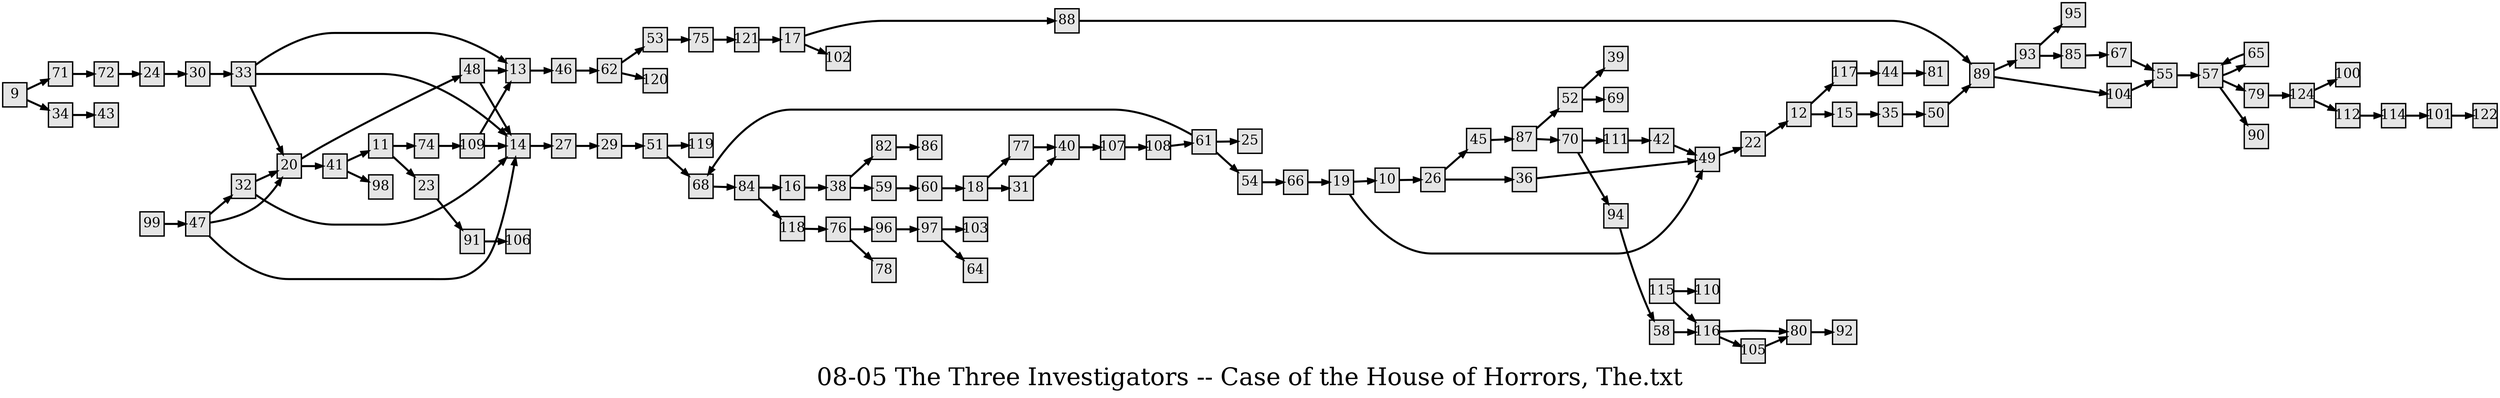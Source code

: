 digraph g{
  graph [ label="08-05 The Three Investigators -- Case of the House of Horrors, The.txt" rankdir=LR, ordering=out, fontsize=36, nodesep="0.35", ranksep="0.45"];
  node  [shape=rect, penwidth=2, fontsize=20, style=filled, fillcolor=grey90, margin="0,0", labelfloat=true, regular=true, fixedsize=true];
  edge  [labelfloat=true, penwidth=3, fontsize=12];
  9 -> 71;
  9 -> 34;
  10 -> 26;
  11 -> 74;
  11 -> 23;
  12 -> 117;
  12 -> 15;
  13 -> 46;
  14 -> 27;
  15 -> 35;
  16 -> 38;
  17 -> 88;
  17 -> 102;
  18 -> 77;
  18 -> 31;
  19 -> 10;
  19 -> 49;
  20 -> 48;
  20 -> 41;
  22 -> 12;
  23 -> 91;
  24 -> 30;
  26 -> 45;
  26 -> 36;
  27 -> 29;
  29 -> 51;
  30 -> 33;
  31 -> 40;
  32 -> 20;
  32 -> 14;
  33 -> 13;
  33 -> 14;
  33 -> 20;
  34 -> 43;
  35 -> 50;
  36 -> 49;
  38 -> 82;
  38 -> 59;
  40 -> 107;
  41 -> 11;
  41 -> 98;
  42 -> 49;
  44 -> 81;
  45 -> 87;
  46 -> 62;
  47 -> 32;
  47 -> 20;
  47 -> 14;
  48 -> 13;
  48 -> 14;
  49 -> 22;
  50 -> 89;
  51 -> 119;
  51 -> 68;
  52 -> 39;
  52 -> 69;
  53 -> 75;
  54 -> 66;
  55 -> 57;
  57 -> 65;
  57 -> 79;
  57 -> 90;
  58 -> 116;
  59 -> 60;
  60 -> 18;
  61 -> 68;
  61 -> 25;
  61 -> 54;
  62 -> 53;
  62 -> 120;
  65 -> 57;
  66 -> 19;
  67 -> 55;
  68 -> 84;
  70 -> 111;
  70 -> 94;
  71 -> 72;
  72 -> 24;
  74 -> 109;
  75 -> 121;
  76 -> 96;
  76 -> 78;
  77 -> 40;
  79 -> 124;
  80 -> 92;
  82 -> 86;
  84 -> 16;
  84 -> 118;
  85 -> 67;
  87 -> 52;
  87 -> 70;
  88 -> 89;
  89 -> 93;
  89 -> 104;
  91 -> 106;
  93 -> 95;
  93 -> 85;
  94 -> 58;
  96 -> 97;
  97 -> 103;
  97 -> 64;
  99 -> 47;
  101 -> 122;
  104 -> 55;
  105 -> 80;
  107 -> 108;
  108 -> 61;
  109 -> 13;
  109 -> 14;
  111 -> 42;
  112 -> 114;
  114 -> 101;
  115 -> 110;
  115 -> 116;
  116 -> 80;
  116 -> 105;
  117 -> 44;
  118 -> 76;
  121 -> 17;
  124 -> 100;
  124 -> 112;
}

